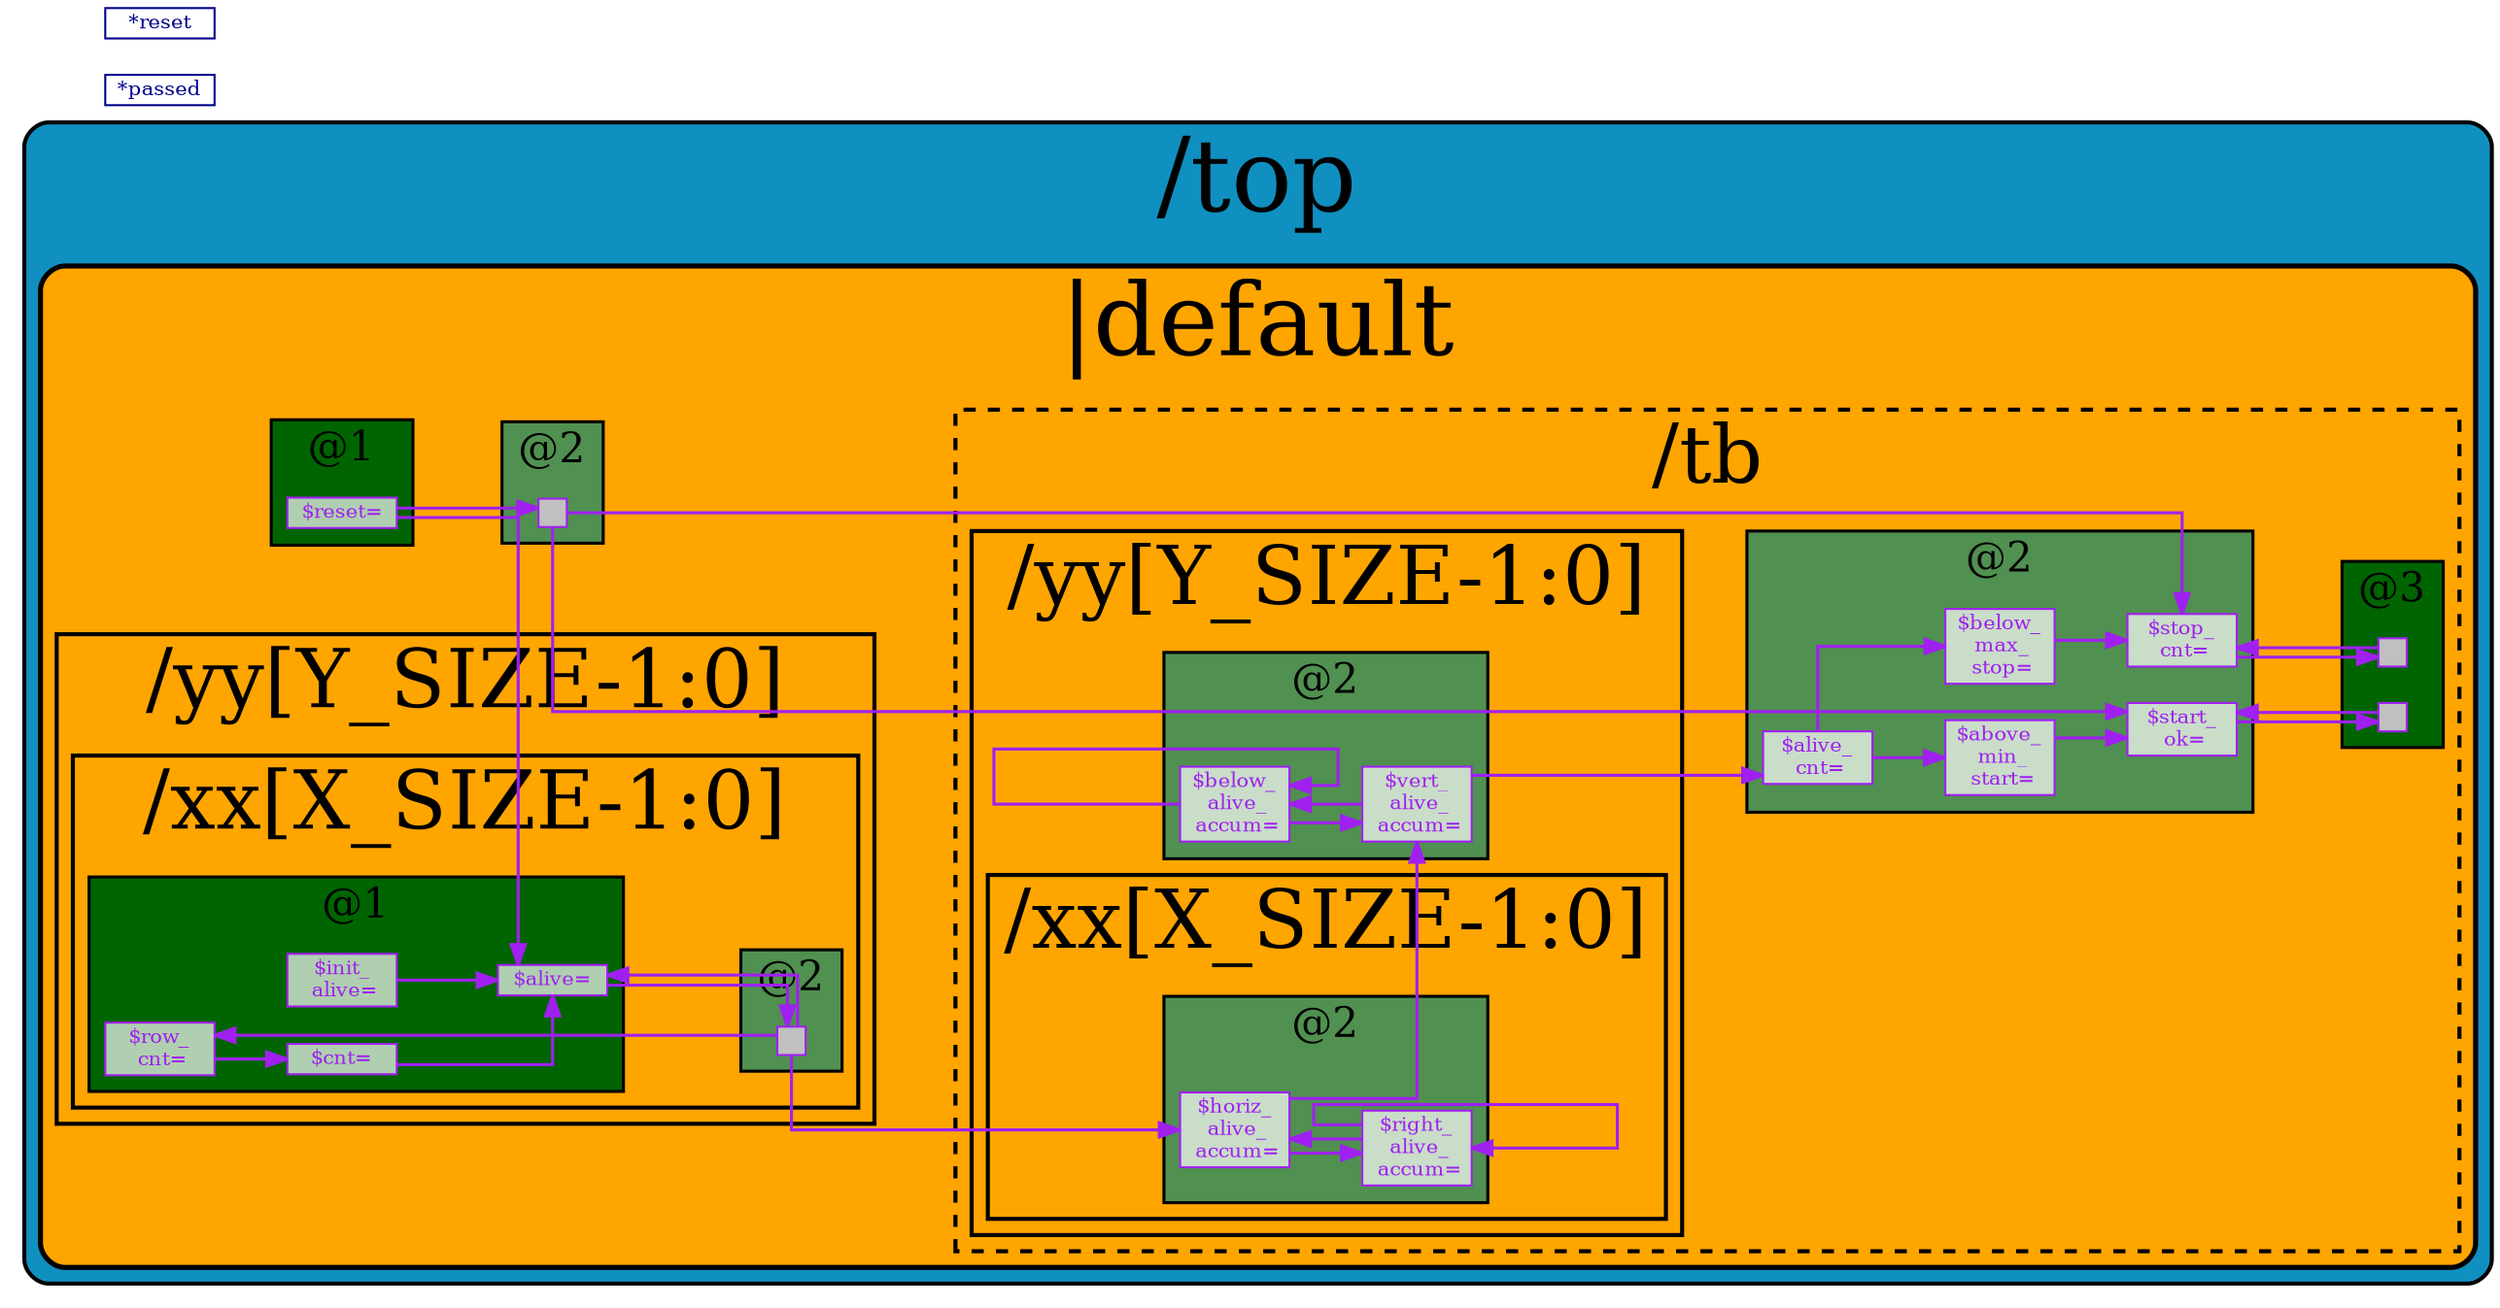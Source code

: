 // Generated by SandPiper(TM) 1.9-2018/02/11-beta from Redwood EDA.
// (Installed here: /home/devel/SandPiper_1.9-2018_02_11-beta_distro.)
// Redwood EDA does not claim intellectual property rights to this file and provides no warranty regarding its correctness or quality.


// Transaction Flow Graph:

strict digraph "top.tlv" {
   graph [layout = dot, rankdir = "LR", outputorder = edgesfirst, splines = ortho];
   node [layer = 4, shape = star, height = 0.02, style = filled, fontsize = 10, fontcolor = "purple", color = "purple", fillcolor = "#ffffffb0", penwidth = 1.0, margin = "0.03,0.03"];
   edge [layer = 3, weight = 4, penwidth = 1.5, color = "purple", fontcolor = "#00D000", labelfontcolor = "purple"];
   subgraph "cluster." {
      fillcolor = "#1090c0"
      style = "filled,rounded"
      penwidth = 2.0
      fontsize = 50
      tooltip = "/top"
      id = "id0{logical_entity=#Q##Q#}"
      label = "/top"
      subgraph "cluster.|default" {
         fillcolor = "orange"
         style = "filled,rounded"
         penwidth = 2.5
         fontsize = 50
         tooltip = "|default"
         id = "id1{logical_entity=#Q#|default#Q#}"
         label = "|default"
         subgraph "cluster.stage1" {
            "|default$reset@1" [fillcolor = "#ffffffb0", shape = box, label = "$reset=", id = "id2{logical_entity=#Q#|default$reset#Q#}", tooltip = "$reset = *reset;"];
         }
         subgraph "cluster.stage2" {
            "|default$reset@2" [label = "", shape = box, fixedsize = true, width = 0.2, height = 0.2, penwidth = 1.0, shape = box, fillcolor = grey];
         }
         subgraph "cluster.stage1" {
            style = "filled"
            fontsize = 20
            penwidth = 1.5
            label = "@1"
            id = "id4{logical_entity=#Q#|default@2#Q#}"
            tooltip = "|default@1"
            fillcolor = "darkgreen"
         }
         subgraph "cluster.stage2" {
            style = "filled"
            fontsize = 20
            penwidth = 1.5
            label = "@2"
            id = "id5{logical_entity=#Q#|default@4#Q#}"
            tooltip = "|default@2"
            fillcolor = "#509050"
         }
         subgraph "cluster.|default/print" {
            fillcolor = "orange"
fontsize = 40
penwidth = 2.0
            style = "dashed,filled"
            tooltip = "|default/print"
            id = "id6{logical_entity=#Q#|default/print#Q#}"
            label = "/print"
         }
         subgraph "cluster.|default/tb" {
            fillcolor = "orange"
fontsize = 40
penwidth = 2.0
            style = "dashed,filled"
            tooltip = "|default/tb"
            id = "id7{logical_entity=#Q#|default/tb#Q#}"
            label = "/tb"
            subgraph "cluster.stage2" {
               "|default/tb$above_min_start@2" [fillcolor = "#ffffffb0", shape = box, label = "$above_\n min_\n start=", id = "id8{logical_entity=#Q#|default/tb$above_min_start#Q#}", tooltip = "$above_min_start = $alive_cnt > (X_SIZE * Y_SIZE) >> 2;"];
            }
            subgraph "cluster.stage2" {
               "|default/tb$alive_cnt@2" [fillcolor = "#ffffffb0", shape = box, label = "$alive_\n cnt=", id = "id10{logical_entity=#Q#|default/tb$alive_cnt#Q#}", tooltip = "$alive_cnt[21:0] = /yy[0]$vert_alive_accum;"];
            }
            subgraph "cluster.stage2" {
               "|default/tb$below_max_stop@2" [fillcolor = "#ffffffb0", shape = box, label = "$below_\n max_\n stop=", id = "id12{logical_entity=#Q#|default/tb$below_max_stop#Q#}", tooltip = "$below_max_stop  = $alive_cnt < (X_SIZE * Y_SIZE) >> 4;"];
            }
            subgraph "cluster.stage2" {
               "|default/tb$start_ok@2" [fillcolor = "#ffffffb0", shape = box, label = "$start_\n ok=", id = "id14{logical_entity=#Q#|default/tb$start_ok#Q#}", tooltip = "$start_ok = |default$reset ? 1'b0 : (>>1$start_ok || $above_min_start);"];
            }
            subgraph "cluster.stage3" {
               "|default/tb$start_ok@3" [label = "", shape = box, fixedsize = true, width = 0.2, height = 0.2, penwidth = 1.0, shape = box, fillcolor = grey];
            }
            subgraph "cluster.stage2" {
               "|default/tb$stop_cnt@2" [fillcolor = "#ffffffb0", shape = box, label = "$stop_\n cnt=", id = "id19{logical_entity=#Q#|default/tb$stop_cnt#Q#}", tooltip = "$stop_cnt[7:0] = |default$reset  ? 8'b0 :
                             $below_max_stop ? >>1$stop_cnt + 8'b1 :
                                               8'b0;"];
            }
            subgraph "cluster.stage3" {
               "|default/tb$stop_cnt@3" [label = "", shape = box, fixedsize = true, width = 0.2, height = 0.2, penwidth = 1.0, shape = box, fillcolor = grey];
            }
            subgraph "cluster.stage2" {
               style = "filled"
               fontsize = 20
               penwidth = 1.5
               label = "@2"
               id = "id24{logical_entity=#Q#|default@4#Q#}"
               tooltip = "|default/tb@2"
               fillcolor = "#509050"
            }
            subgraph "cluster.stage3" {
               style = "filled"
               fontsize = 20
               penwidth = 1.5
               label = "@3"
               id = "id25{logical_entity=#Q#|default@6#Q#}"
               tooltip = "|default/tb@3"
               fillcolor = "darkgreen"
            }
            subgraph "cluster.|default/tb/yy" {
               fillcolor = "orange"
fontsize = 40
penwidth = 2.0
               style = filled
               tooltip = "|default/tb/yy[Y_SIZE-1:0]"
               id = "id26{logical_entity=#Q#|default/tb/yy#Q#}"
               label = "/yy[Y_SIZE-1:0]"
               subgraph "cluster.stage2" {
                  "|default/tb/yy$below_alive_accum@2" [fillcolor = "#ffffffb0", shape = box, label = "$below_\n alive_\n accum=", id = "id27{logical_entity=#Q#|default/tb/yy$below_alive_accum#Q#}", tooltip = "\\SV_plus
                  if (yy < Y_SIZE -1)
                     assign $$below_alive_accum[21:0] = /yy[yy + 1]$vert_alive_accum;
                  else
                     assign $below_alive_accum[21:0] = 22'b0;"];
               }
               subgraph "cluster.stage2" {
                  "|default/tb/yy$vert_alive_accum@2" [fillcolor = "#ffffffb0", shape = box, label = "$vert_\n alive_\n accum=", id = "id30{logical_entity=#Q#|default/tb/yy$vert_alive_accum#Q#}", tooltip = "$vert_alive_accum[21:0] = $below_alive_accum + {11'b0, /xx[0]$horiz_alive_accum};"];
               }
               subgraph "cluster.stage2" {
                  style = "filled"
                  fontsize = 20
                  penwidth = 1.5
                  label = "@2"
                  id = "id33{logical_entity=#Q#|default@4#Q#}"
                  tooltip = "|default/tb/yy[Y_SIZE-1:0]@2"
                  fillcolor = "#509050"
               }
               subgraph "cluster.|default/tb/yy/xx" {
                  fillcolor = "orange"
fontsize = 40
penwidth = 2.0
                  style = filled
                  tooltip = "|default/tb/yy/xx[X_SIZE-1:0]"
                  id = "id34{logical_entity=#Q#|default/tb/yy/xx#Q#}"
                  label = "/xx[X_SIZE-1:0]"
                  subgraph "cluster.stage2" {
                     "|default/tb/yy/xx$horiz_alive_accum@2" [fillcolor = "#ffffffb0", shape = box, label = "$horiz_\n alive_\n accum=", id = "id35{logical_entity=#Q#|default/tb/yy/xx$horiz_alive_accum#Q#}", tooltip = "$horiz_alive_accum[10:0] = $right_alive_accum + {10'b0, |default/yy/xx$alive};"];
                  }
                  subgraph "cluster.stage2" {
                     "|default/tb/yy/xx$right_alive_accum@2" [fillcolor = "#ffffffb0", shape = box, label = "$right_\n alive_\n accum=", id = "id38{logical_entity=#Q#|default/tb/yy/xx$right_alive_accum#Q#}", tooltip = "\\SV_plus
                     if (xx < X_SIZE - 1)
                        assign $$right_alive_accum[10:0] = /xx[xx + 1]$horiz_alive_accum;
                     else
                        assign $right_alive_accum[10:0] = 11'b0;"];
                  }
                  subgraph "cluster.stage2" {
                     style = "filled"
                     fontsize = 20
                     penwidth = 1.5
                     label = "@2"
                     id = "id41{logical_entity=#Q#|default@4#Q#}"
                     tooltip = "|default/tb/yy/xx[X_SIZE-1:0]@2"
                     fillcolor = "#509050"
                  }
               }
            }
         }
         subgraph "cluster.|default/yy" {
            fillcolor = "orange"
fontsize = 40
penwidth = 2.0
            style = filled
            tooltip = "|default/yy[Y_SIZE-1:0]"
            id = "id42{logical_entity=#Q#|default/yy#Q#}"
            label = "/yy[Y_SIZE-1:0]"
            subgraph "cluster.|default/yy/xx" {
               fillcolor = "orange"
fontsize = 40
penwidth = 2.0
               style = filled
               tooltip = "|default/yy/xx[X_SIZE-1:0]"
               id = "id43{logical_entity=#Q#|default/yy/xx#Q#}"
               label = "/xx[X_SIZE-1:0]"
               subgraph "cluster.stage1" {
                  "|default/yy/xx$alive@1" [fillcolor = "#ffffffb0", shape = box, label = "$alive=", id = "id44{logical_entity=#Q#|default/yy/xx$alive#Q#}", tooltip = "$alive = |default$reset ? $init_alive :           // init
                        >>1$alive ? ($cnt >= 3 && $cnt <= 4) :   // stay alive
                                    ($cnt == 3);"];
               }
               subgraph "cluster.stage2" {
                  "|default/yy/xx$alive@2" [label = "", shape = box, fixedsize = true, width = 0.2, height = 0.2, penwidth = 1.0, shape = box, fillcolor = grey];
               }
               subgraph "cluster.stage1" {
                  "|default/yy/xx$cnt@1" [fillcolor = "#ffffffb0", shape = box, label = "$cnt=", id = "id52{logical_entity=#Q#|default/yy/xx$cnt#Q#}", tooltip = "$cnt[3:0] = {2'b00, (/yy[(yy + Y_SIZE-1) % Y_SIZE]/xx$row_cnt & {2{(yy > 0)}})} +
                           {2'b00, $row_cnt[1:0]} +
                           {2'b00, (/yy[(yy + 1) % Y_SIZE]/xx$row_cnt & {2{(yy < Y_SIZE-1)}})};"];
               }
               subgraph "cluster.stage1" {
                  "|default/yy/xx$init_alive@1" [fillcolor = "#ffffffb0", shape = box, label = "$init_\n alive=", id = "id56{logical_entity=#Q#|default/yy/xx$init_alive#Q#}", tooltip = "$init_alive = 'x;"];
               }
               subgraph "cluster.stage1" {
                  "|default/yy/xx$row_cnt@1" [fillcolor = "#ffffffb0", shape = box, label = "$row_\n cnt=", id = "id57{logical_entity=#Q#|default/yy/xx$row_cnt#Q#}", tooltip = "$row_cnt[1:0] = {1'b0, (/xx[(xx + X_SIZE-1) % X_SIZE]>>1$alive & (xx > 0))} +
                               {1'b0, >>1$alive} +
                               {1'b0, (/xx[(xx + 1) % X_SIZE]>>1$alive & (xx < X_SIZE-1))};"];
               }
               subgraph "cluster.stage1" {
                  style = "filled"
                  fontsize = 20
                  penwidth = 1.5
                  label = "@1"
                  id = "id61{logical_entity=#Q#|default@2#Q#}"
                  tooltip = "|default/yy/xx[X_SIZE-1:0]@1"
                  fillcolor = "darkgreen"
               }
               subgraph "cluster.stage2" {
                  style = "filled"
                  fontsize = 20
                  penwidth = 1.5
                  label = "@2"
                  id = "id62{logical_entity=#Q#|default@4#Q#}"
                  tooltip = "|default/yy/xx[X_SIZE-1:0]@2"
                  fillcolor = "#509050"
               }
            }
         }
      }
      subgraph "cluster.|none" {
         fillcolor = "orange"
         style = "filled,rounded"
         penwidth = 2.5
         fontsize = 50
         tooltip = "|none"
         id = "id63{logical_entity=#Q#|none#Q#}"
         label = "|none"
      }
   }

"*passed" [shape = box, color = "#00008b", fontcolor = "#00008b", fillcolor = white];
"*reset" [shape = box, color = "#00008b", fontcolor = "#00008b", fillcolor = white];

"|default$reset@1" -> "|default$reset@2" [id = "id3{logical_entity=#Q#|default$reset#Q#}", weight = 10]
"|default/tb$alive_cnt@2" -> "|default/tb$above_min_start@2" [id = "id9{logical_entity=#Q#|default/tb$alive_cnt#Q#}", weight = 2, tooltip = "|default/tb$alive_cnt"]
"|default/tb/yy$vert_alive_accum@2" -> "|default/tb$alive_cnt@2" [id = "id11{logical_entity=#Q#|default/tb/yy$vert_alive_accum#Q#}", weight = 2, tooltip = "|default/tb/yy$vert_alive_accum"]
"|default/tb$alive_cnt@2" -> "|default/tb$below_max_stop@2" [id = "id13{logical_entity=#Q#|default/tb$alive_cnt#Q#}", weight = 2, tooltip = "|default/tb$alive_cnt"]
"|default/tb$start_ok@2" -> "|default/tb$start_ok@3" [id = "id15{logical_entity=#Q#|default/tb$start_ok#Q#}", weight = 10]
"|default$reset@2" -> "|default/tb$start_ok@2" [id = "id16{logical_entity=#Q#|default$reset#Q#}", weight = 2, tooltip = "|default$reset"]
"|default/tb$start_ok@3" -> "|default/tb$start_ok@2" [id = "id17{logical_entity=#Q#|default/tb$start_ok#Q#}", weight = 1, tooltip = "|default/tb$start_ok>>1"]
"|default/tb$above_min_start@2" -> "|default/tb$start_ok@2" [id = "id18{logical_entity=#Q#|default/tb$above_min_start#Q#}", weight = 2, tooltip = "|default/tb$above_min_start"]
"|default/tb$stop_cnt@2" -> "|default/tb$stop_cnt@3" [id = "id20{logical_entity=#Q#|default/tb$stop_cnt#Q#}", weight = 10]
"|default$reset@2" -> "|default/tb$stop_cnt@2" [id = "id21{logical_entity=#Q#|default$reset#Q#}", weight = 2, tooltip = "|default$reset"]
"|default/tb$below_max_stop@2" -> "|default/tb$stop_cnt@2" [id = "id22{logical_entity=#Q#|default/tb$below_max_stop#Q#}", weight = 2, tooltip = "|default/tb$below_max_stop"]
"|default/tb$stop_cnt@3" -> "|default/tb$stop_cnt@2" [id = "id23{logical_entity=#Q#|default/tb$stop_cnt#Q#}", weight = 1, tooltip = "|default/tb$stop_cnt>>1"]
"|default/tb/yy$vert_alive_accum@2" -> "|default/tb/yy$below_alive_accum@2" [id = "id28{logical_entity=#Q#|default/tb/yy$vert_alive_accum#Q#}", weight = 2, tooltip = "|default/tb/yy$vert_alive_accum"]
"|default/tb/yy$below_alive_accum@2" -> "|default/tb/yy$below_alive_accum@2" [id = "id29{logical_entity=#Q#|default/tb/yy$below_alive_accum#Q#}", weight = 2, tooltip = "|default/tb/yy$below_alive_accum"]
"|default/tb/yy$below_alive_accum@2" -> "|default/tb/yy$vert_alive_accum@2" [id = "id31{logical_entity=#Q#|default/tb/yy$below_alive_accum#Q#}", weight = 2, tooltip = "|default/tb/yy$below_alive_accum"]
"|default/tb/yy/xx$horiz_alive_accum@2" -> "|default/tb/yy$vert_alive_accum@2" [id = "id32{logical_entity=#Q#|default/tb/yy/xx$horiz_alive_accum#Q#}", weight = 2, tooltip = "|default/tb/yy/xx$horiz_alive_accum"]
"|default/tb/yy/xx$right_alive_accum@2" -> "|default/tb/yy/xx$horiz_alive_accum@2" [id = "id36{logical_entity=#Q#|default/tb/yy/xx$right_alive_accum#Q#}", weight = 2, tooltip = "|default/tb/yy/xx$right_alive_accum"]
"|default/yy/xx$alive@2" -> "|default/tb/yy/xx$horiz_alive_accum@2" [id = "id37{logical_entity=#Q#|default/yy/xx$alive#Q#}", weight = 2, tooltip = "|default/yy/xx$alive"]
"|default/tb/yy/xx$horiz_alive_accum@2" -> "|default/tb/yy/xx$right_alive_accum@2" [id = "id39{logical_entity=#Q#|default/tb/yy/xx$horiz_alive_accum#Q#}", weight = 2, tooltip = "|default/tb/yy/xx$horiz_alive_accum"]
"|default/tb/yy/xx$right_alive_accum@2" -> "|default/tb/yy/xx$right_alive_accum@2" [id = "id40{logical_entity=#Q#|default/tb/yy/xx$right_alive_accum#Q#}", weight = 2, tooltip = "|default/tb/yy/xx$right_alive_accum"]
"|default/yy/xx$alive@1" -> "|default/yy/xx$alive@2" [id = "id45{logical_entity=#Q#|default/yy/xx$alive#Q#}", weight = 10]
"|default$reset@1" -> "|default/yy/xx$alive@1" [id = "id46{logical_entity=#Q#|default$reset#Q#}", weight = 2, tooltip = "|default$reset"]
"|default/yy/xx$init_alive@1" -> "|default/yy/xx$alive@1" [id = "id47{logical_entity=#Q#|default/yy/xx$init_alive#Q#}", weight = 2, tooltip = "|default/yy/xx$init_alive"]
"|default/yy/xx$alive@2" -> "|default/yy/xx$alive@1" [id = "id48{logical_entity=#Q#|default/yy/xx$alive#Q#}", weight = 1, tooltip = "|default/yy/xx$alive>>1"]
"|default/yy/xx$cnt@1" -> "|default/yy/xx$alive@1" [id = "id49{logical_entity=#Q#|default/yy/xx$cnt#Q#}", weight = 2, tooltip = "|default/yy/xx$cnt"]
"|default/yy/xx$cnt@1" -> "|default/yy/xx$alive@1" [id = "id50{logical_entity=#Q#|default/yy/xx$cnt#Q#}", weight = 2, tooltip = "|default/yy/xx$cnt"]
"|default/yy/xx$cnt@1" -> "|default/yy/xx$alive@1" [id = "id51{logical_entity=#Q#|default/yy/xx$cnt#Q#}", weight = 2, tooltip = "|default/yy/xx$cnt"]
"|default/yy/xx$row_cnt@1" -> "|default/yy/xx$cnt@1" [id = "id53{logical_entity=#Q#|default/yy/xx$row_cnt#Q#}", weight = 2, tooltip = "|default/yy/xx$row_cnt"]
"|default/yy/xx$row_cnt@1" -> "|default/yy/xx$cnt@1" [id = "id54{logical_entity=#Q#|default/yy/xx$row_cnt#Q#}", weight = 2, tooltip = "|default/yy/xx$row_cnt"]
"|default/yy/xx$row_cnt@1" -> "|default/yy/xx$cnt@1" [id = "id55{logical_entity=#Q#|default/yy/xx$row_cnt#Q#}", weight = 2, tooltip = "|default/yy/xx$row_cnt"]
"|default/yy/xx$alive@2" -> "|default/yy/xx$row_cnt@1" [id = "id58{logical_entity=#Q#|default/yy/xx$alive#Q#}", weight = 1, tooltip = "|default/yy/xx$alive>>1"]
"|default/yy/xx$alive@2" -> "|default/yy/xx$row_cnt@1" [id = "id59{logical_entity=#Q#|default/yy/xx$alive#Q#}", weight = 1, tooltip = "|default/yy/xx$alive>>1"]
"|default/yy/xx$alive@2" -> "|default/yy/xx$row_cnt@1" [id = "id60{logical_entity=#Q#|default/yy/xx$alive#Q#}", weight = 1, tooltip = "|default/yy/xx$alive>>1"]
}